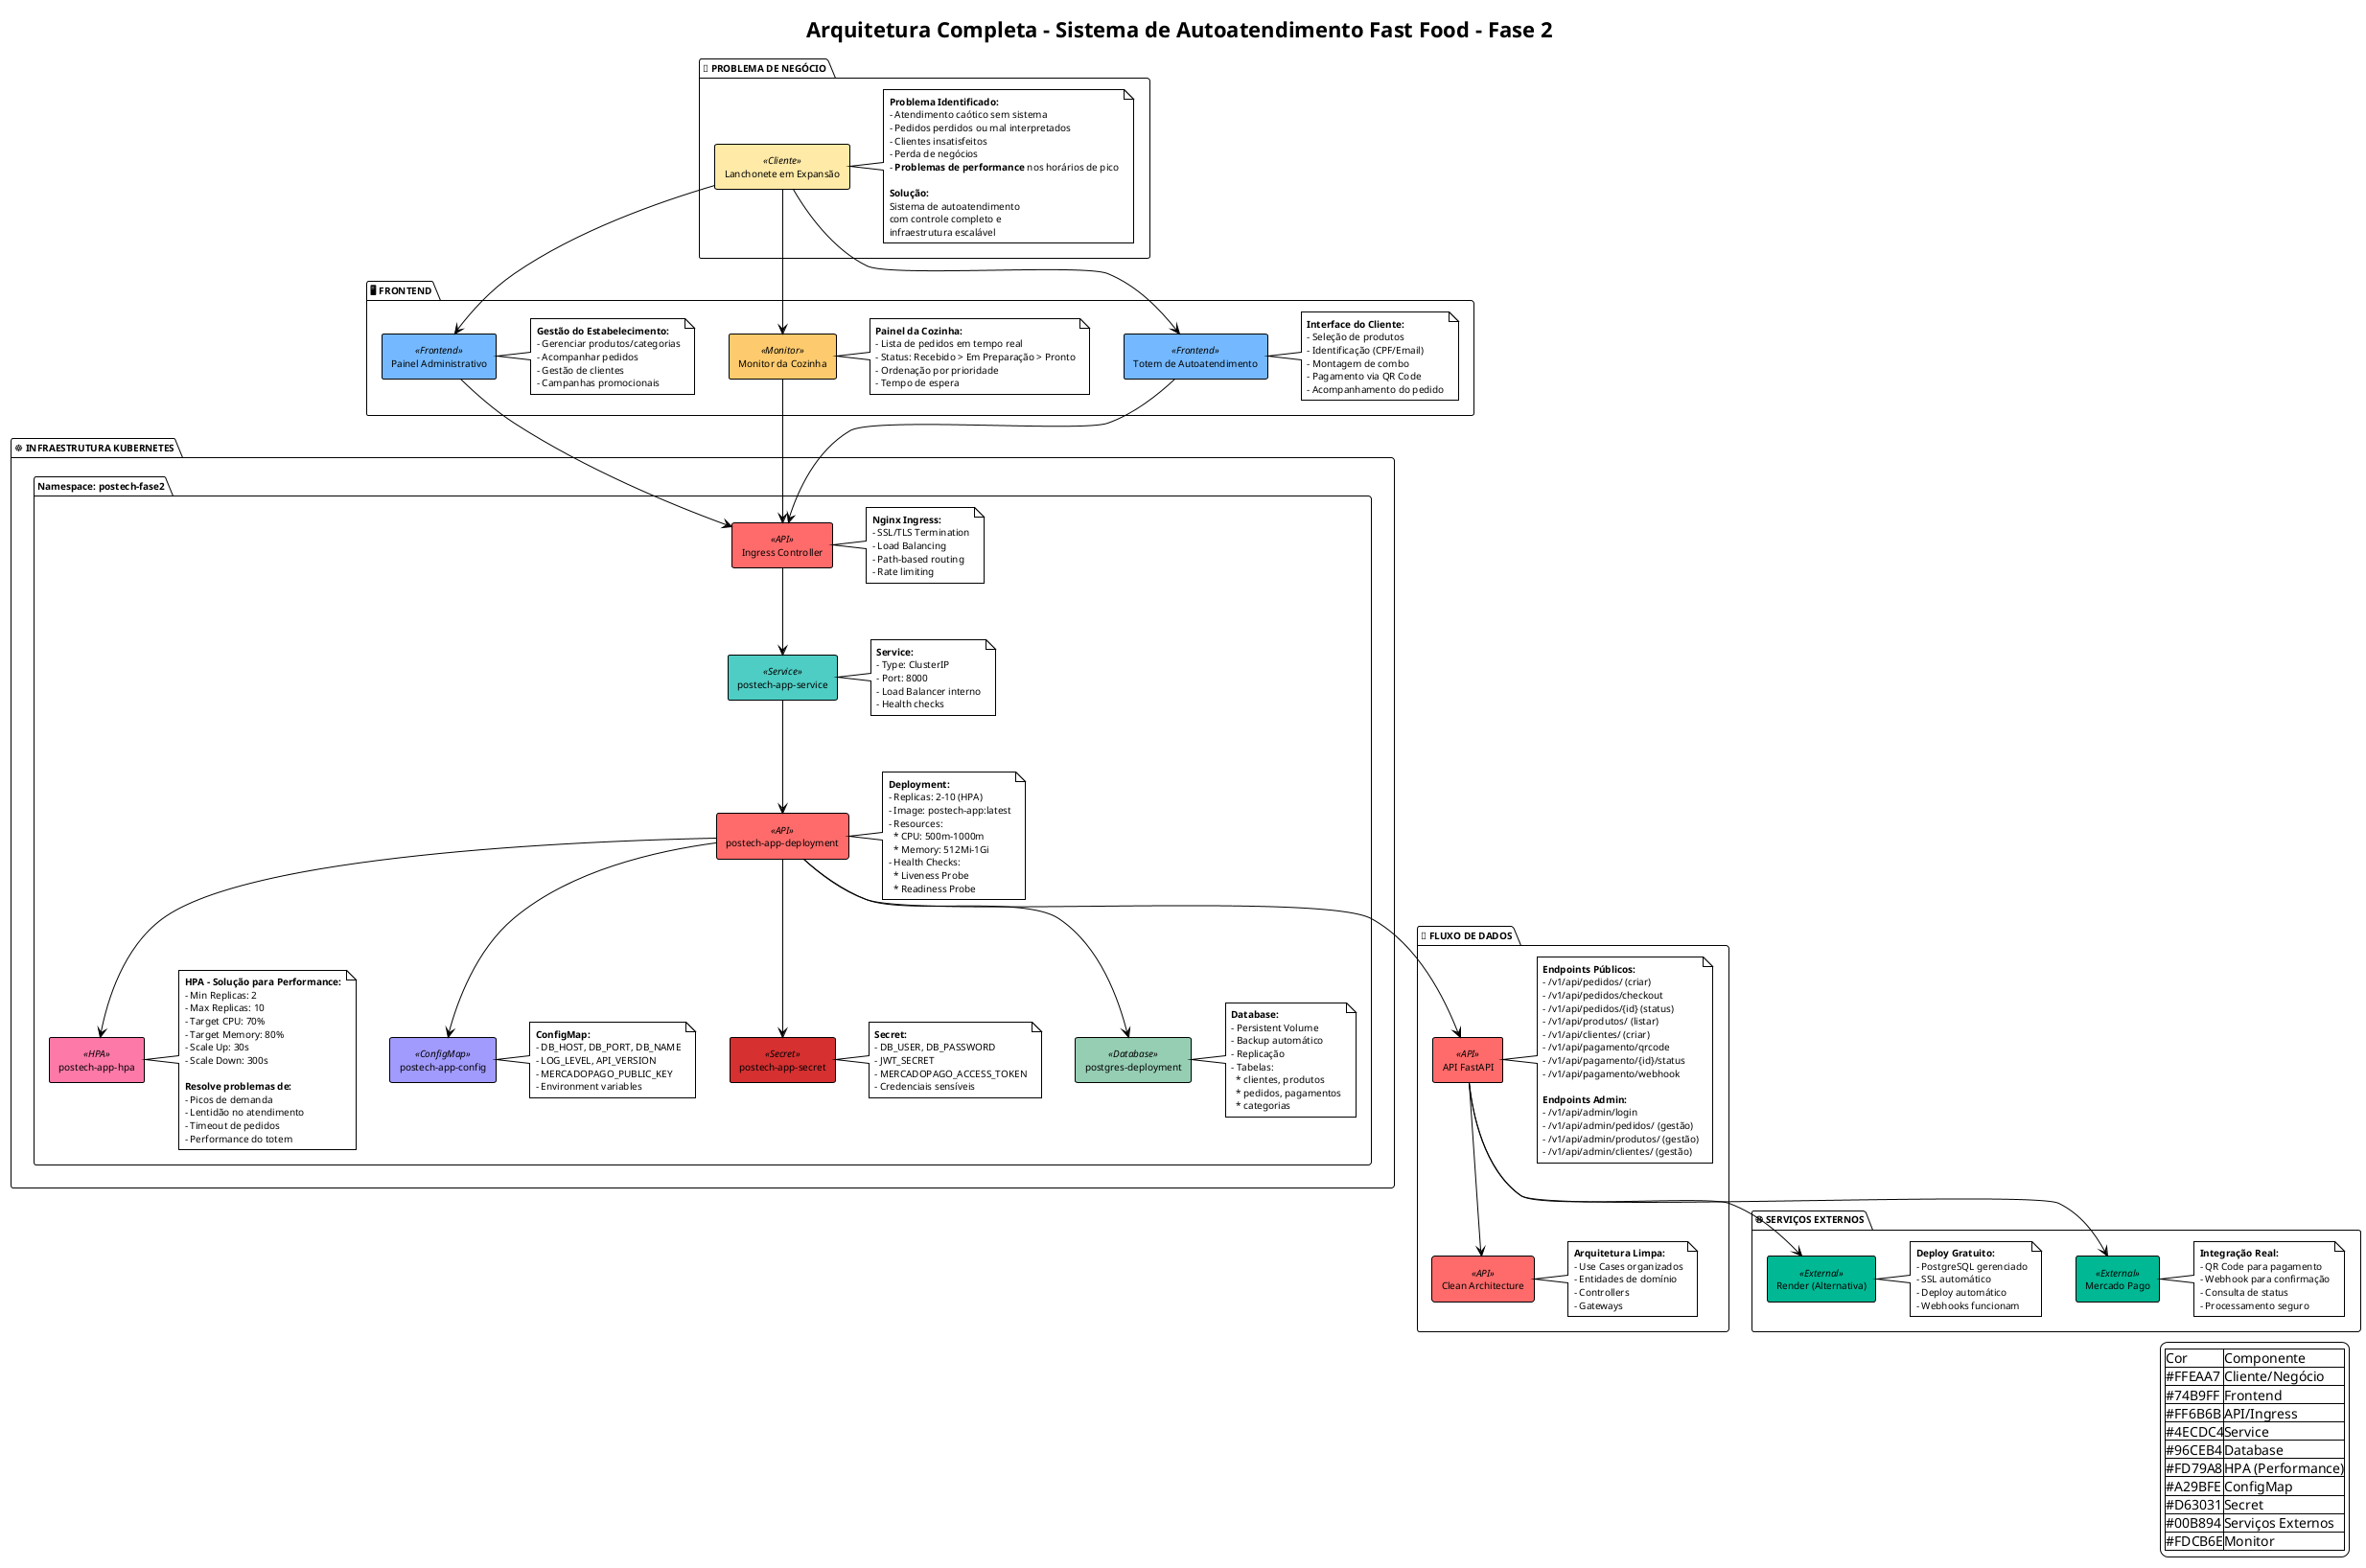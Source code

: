 @startuml Arquitetura Completa - Sistema de Autoatendimento Fast Food - Fase 2
!theme plain
skinparam backgroundColor #FFFFFF
skinparam defaultFontName Arial
skinparam defaultFontSize 10

title Arquitetura Completa - Sistema de Autoatendimento Fast Food - Fase 2

' Definição de cores
skinparam rectangle {
    BackgroundColor<<Cliente>> #FFEAA7
    BackgroundColor<<Frontend>> #74B9FF
    BackgroundColor<<API>> #FF6B6B
    BackgroundColor<<Service>> #4ECDC4
    BackgroundColor<<Database>> #96CEB4
    BackgroundColor<<HPA>> #FD79A8
    BackgroundColor<<ConfigMap>> #A29BFE
    BackgroundColor<<Secret>> #D63031
    BackgroundColor<<External>> #00B894
    BackgroundColor<<Monitor>> #FDCB6E
}

' ===== PROBLEMA DE NEGÓCIO =====
package "🎯 PROBLEMA DE NEGÓCIO" {
    rectangle "Lanchonete em Expansão" as Lanchonete <<Cliente>>
    note right of Lanchonete
        **Problema Identificado:**
        - Atendimento caótico sem sistema
        - Pedidos perdidos ou mal interpretados
        - Clientes insatisfeitos
        - Perda de negócios
        - **Problemas de performance** nos horários de pico
        
        **Solução:**
        Sistema de autoatendimento
        com controle completo e
        infraestrutura escalável
    end note
}

' ===== FRONTEND =====
package "🖥️ FRONTEND" {
    rectangle "Totem de Autoatendimento" as Totem <<Frontend>>
    note right of Totem
        **Interface do Cliente:**
        - Seleção de produtos
        - Identificação (CPF/Email)
        - Montagem de combo
        - Pagamento via QR Code
        - Acompanhamento do pedido
    end note
    
    rectangle "Monitor da Cozinha" as MonitorCozinha <<Monitor>>
    note right of MonitorCozinha
        **Painel da Cozinha:**
        - Lista de pedidos em tempo real
        - Status: Recebido > Em Preparação > Pronto
        - Ordenação por prioridade
        - Tempo de espera
    end note
    
    rectangle "Painel Administrativo" as AdminPanel <<Frontend>>
    note right of AdminPanel
        **Gestão do Estabelecimento:**
        - Gerenciar produtos/categorias
        - Acompanhar pedidos
        - Gestão de clientes
        - Campanhas promocionais
    end note
}

' ===== INFRAESTRUTURA KUBERNETES =====
package "☸️ INFRAESTRUTURA KUBERNETES" {
    package "Namespace: postech-fase2" {
        
        ' Ingress
        rectangle "Ingress Controller" as Ingress <<API>>
        note right of Ingress
            **Nginx Ingress:**
            - SSL/TLS Termination
            - Load Balancing
            - Path-based routing
            - Rate limiting
        end note
        
        ' Services
        rectangle "postech-app-service" as Service <<Service>>
        note right of Service
            **Service:**
            - Type: ClusterIP
            - Port: 8000
            - Load Balancer interno
            - Health checks
        end note
        
        ' Deployments
        rectangle "postech-app-deployment" as Deployment <<API>>
        note right of Deployment
            **Deployment:**
            - Replicas: 2-10 (HPA)
            - Image: postech-app:latest
            - Resources:
              * CPU: 500m-1000m
              * Memory: 512Mi-1Gi
            - Health Checks:
              * Liveness Probe
              * Readiness Probe
        end note
        
        ' HPA - SOLUÇÃO PARA PERFORMANCE
        rectangle "postech-app-hpa" as HPA <<HPA>>
        note right of HPA
            **HPA - Solução para Performance:**
            - Min Replicas: 2
            - Max Replicas: 10
            - Target CPU: 70%
            - Target Memory: 80%
            - Scale Up: 30s
            - Scale Down: 300s
            
            **Resolve problemas de:**
            - Picos de demanda
            - Lentidão no atendimento
            - Timeout de pedidos
            - Performance do totem
        end note
        
        ' ConfigMaps
        rectangle "postech-app-config" as ConfigMap <<ConfigMap>>
        note right of ConfigMap
            **ConfigMap:**
            - DB_HOST, DB_PORT, DB_NAME
            - LOG_LEVEL, API_VERSION
            - MERCADOPAGO_PUBLIC_KEY
            - Environment variables
        end note
        
        ' Secrets
        rectangle "postech-app-secret" as Secret <<Secret>>
        note right of Secret
            **Secret:**
            - DB_USER, DB_PASSWORD
            - JWT_SECRET
            - MERCADOPAGO_ACCESS_TOKEN
            - Credenciais sensíveis
        end note
        
        ' Database
        rectangle "postgres-deployment" as Database <<Database>>
        note right of Database
            **Database:**
            - Persistent Volume
            - Backup automático
            - Replicação
            - Tabelas:
              * clientes, produtos
              * pedidos, pagamentos
              * categorias
        end note
    }
}

' ===== SERVIÇOS EXTERNOS =====
package "🌐 SERVIÇOS EXTERNOS" {
    rectangle "Mercado Pago" as MercadoPago <<External>>
    note right of MercadoPago
        **Integração Real:**
        - QR Code para pagamento
        - Webhook para confirmação
        - Consulta de status
        - Processamento seguro
    end note
    
    rectangle "Render (Alternativa)" as Render <<External>>
    note right of Render
        **Deploy Gratuito:**
        - PostgreSQL gerenciado
        - SSL automático
        - Deploy automático
        - Webhooks funcionam
    end note
}

' ===== FLUXO DE DADOS =====
package "🔄 FLUXO DE DADOS" {
    rectangle "API FastAPI" as API <<API>>
    note right of API
        **Endpoints Públicos:**
        - /v1/api/pedidos/ (criar)
        - /v1/api/pedidos/checkout
        - /v1/api/pedidos/{id} (status)
        - /v1/api/produtos/ (listar)
        - /v1/api/clientes/ (criar)
        - /v1/api/pagamento/qrcode
        - /v1/api/pagamento/{id}/status
        - /v1/api/pagamento/webhook
        
        **Endpoints Admin:**
        - /v1/api/admin/login
        - /v1/api/admin/pedidos/ (gestão)
        - /v1/api/admin/produtos/ (gestão)
        - /v1/api/admin/clientes/ (gestão)
    end note
    
    rectangle "Clean Architecture" as CleanArch <<API>>
    note right of CleanArch
        **Arquitetura Limpa:**
        - Use Cases organizados
        - Entidades de domínio
        - Controllers
        - Gateways
    end note
}

' ===== RELACIONAMENTOS =====
' Cliente -> Frontend
Lanchonete --> Totem
Lanchonete --> MonitorCozinha
Lanchonete --> AdminPanel

' Frontend -> API
Totem --> Ingress
MonitorCozinha --> Ingress
AdminPanel --> Ingress

' API -> Services
Ingress --> Service
Service --> Deployment
Deployment --> API
API --> CleanArch

' Kubernetes Components
Deployment --> HPA
Deployment --> ConfigMap
Deployment --> Secret
Deployment --> Database

' External Services
API --> MercadoPago
API --> Render

' ===== LEGENDA =====
legend right
    |Cor|Componente|
    |#FFEAA7|Cliente/Negócio|
    |#74B9FF|Frontend|
    |#FF6B6B|API/Ingress|
    |#4ECDC4|Service|
    |#96CEB4|Database|
    |#FD79A8|HPA (Performance)|
    |#A29BFE|ConfigMap|
    |#D63031|Secret|
    |#00B894|Serviços Externos|
    |#FDCB6E|Monitor|
endlegend

@enduml 